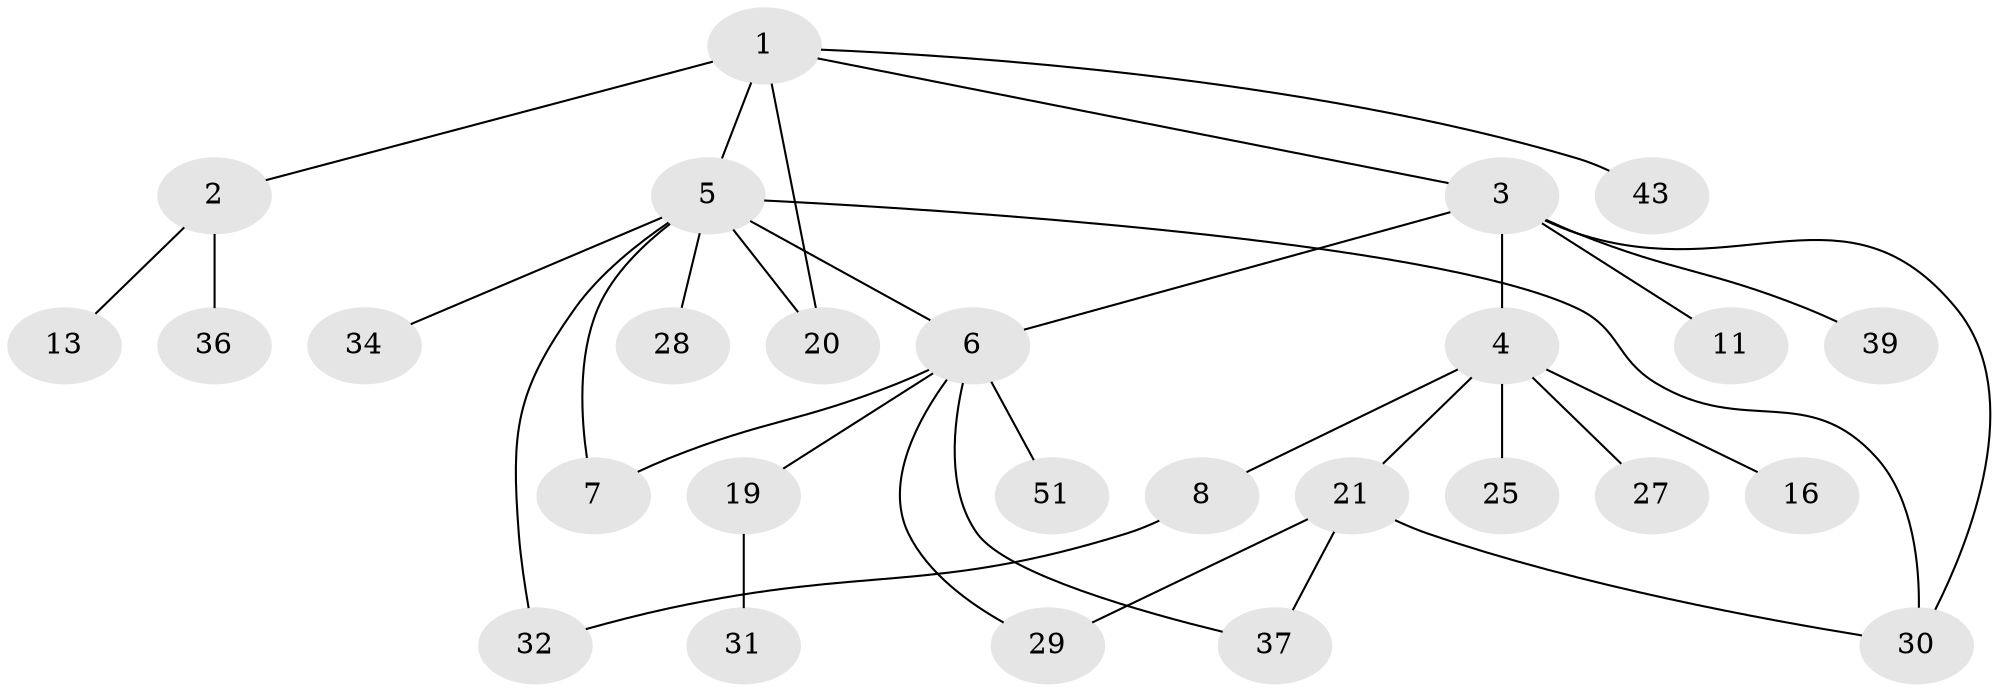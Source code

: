 // original degree distribution, {6: 0.05454545454545454, 5: 0.03636363636363636, 9: 0.01818181818181818, 2: 0.2909090909090909, 3: 0.07272727272727272, 8: 0.01818181818181818, 1: 0.4727272727272727, 7: 0.01818181818181818, 4: 0.01818181818181818}
// Generated by graph-tools (version 1.1) at 2025/14/03/09/25 04:14:33]
// undirected, 27 vertices, 34 edges
graph export_dot {
graph [start="1"]
  node [color=gray90,style=filled];
  1 [super="+10"];
  2 [super="+55+33+18"];
  3;
  4 [super="+23+9+24"];
  5 [super="+15+17+14+45+52"];
  6 [super="+12"];
  7;
  8;
  11 [super="+41"];
  13;
  16 [super="+46"];
  19;
  20 [super="+26"];
  21 [super="+40"];
  25;
  27;
  28;
  29;
  30 [super="+49"];
  31 [super="+38"];
  32 [super="+44"];
  34;
  36;
  37;
  39;
  43;
  51;
  1 -- 2;
  1 -- 3;
  1 -- 5 [weight=2];
  1 -- 43;
  1 -- 20;
  2 -- 13;
  2 -- 36;
  3 -- 4;
  3 -- 6;
  3 -- 11;
  3 -- 39;
  3 -- 30;
  4 -- 8;
  4 -- 25;
  4 -- 27;
  4 -- 16;
  4 -- 21;
  5 -- 7;
  5 -- 20;
  5 -- 30;
  5 -- 32;
  5 -- 34;
  5 -- 28;
  5 -- 6;
  6 -- 51;
  6 -- 19;
  6 -- 7;
  6 -- 37;
  6 -- 29;
  8 -- 32;
  19 -- 31;
  21 -- 29;
  21 -- 30;
  21 -- 37;
}

